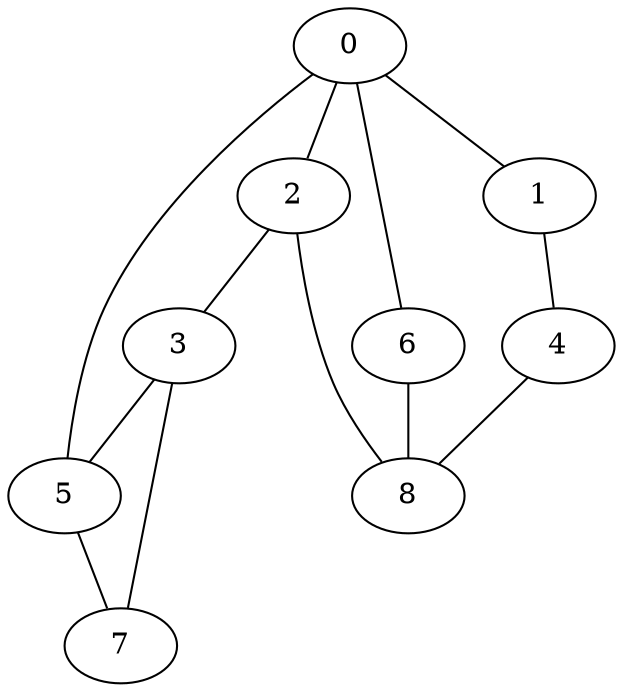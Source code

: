 graph test{
    0--1;
    0--2;
    0--5;
    0--6;
    1--4;
    2--3;
    2--8;
    3--5;
    3--7;
    4--8;
    5--7;
    6--8;
}